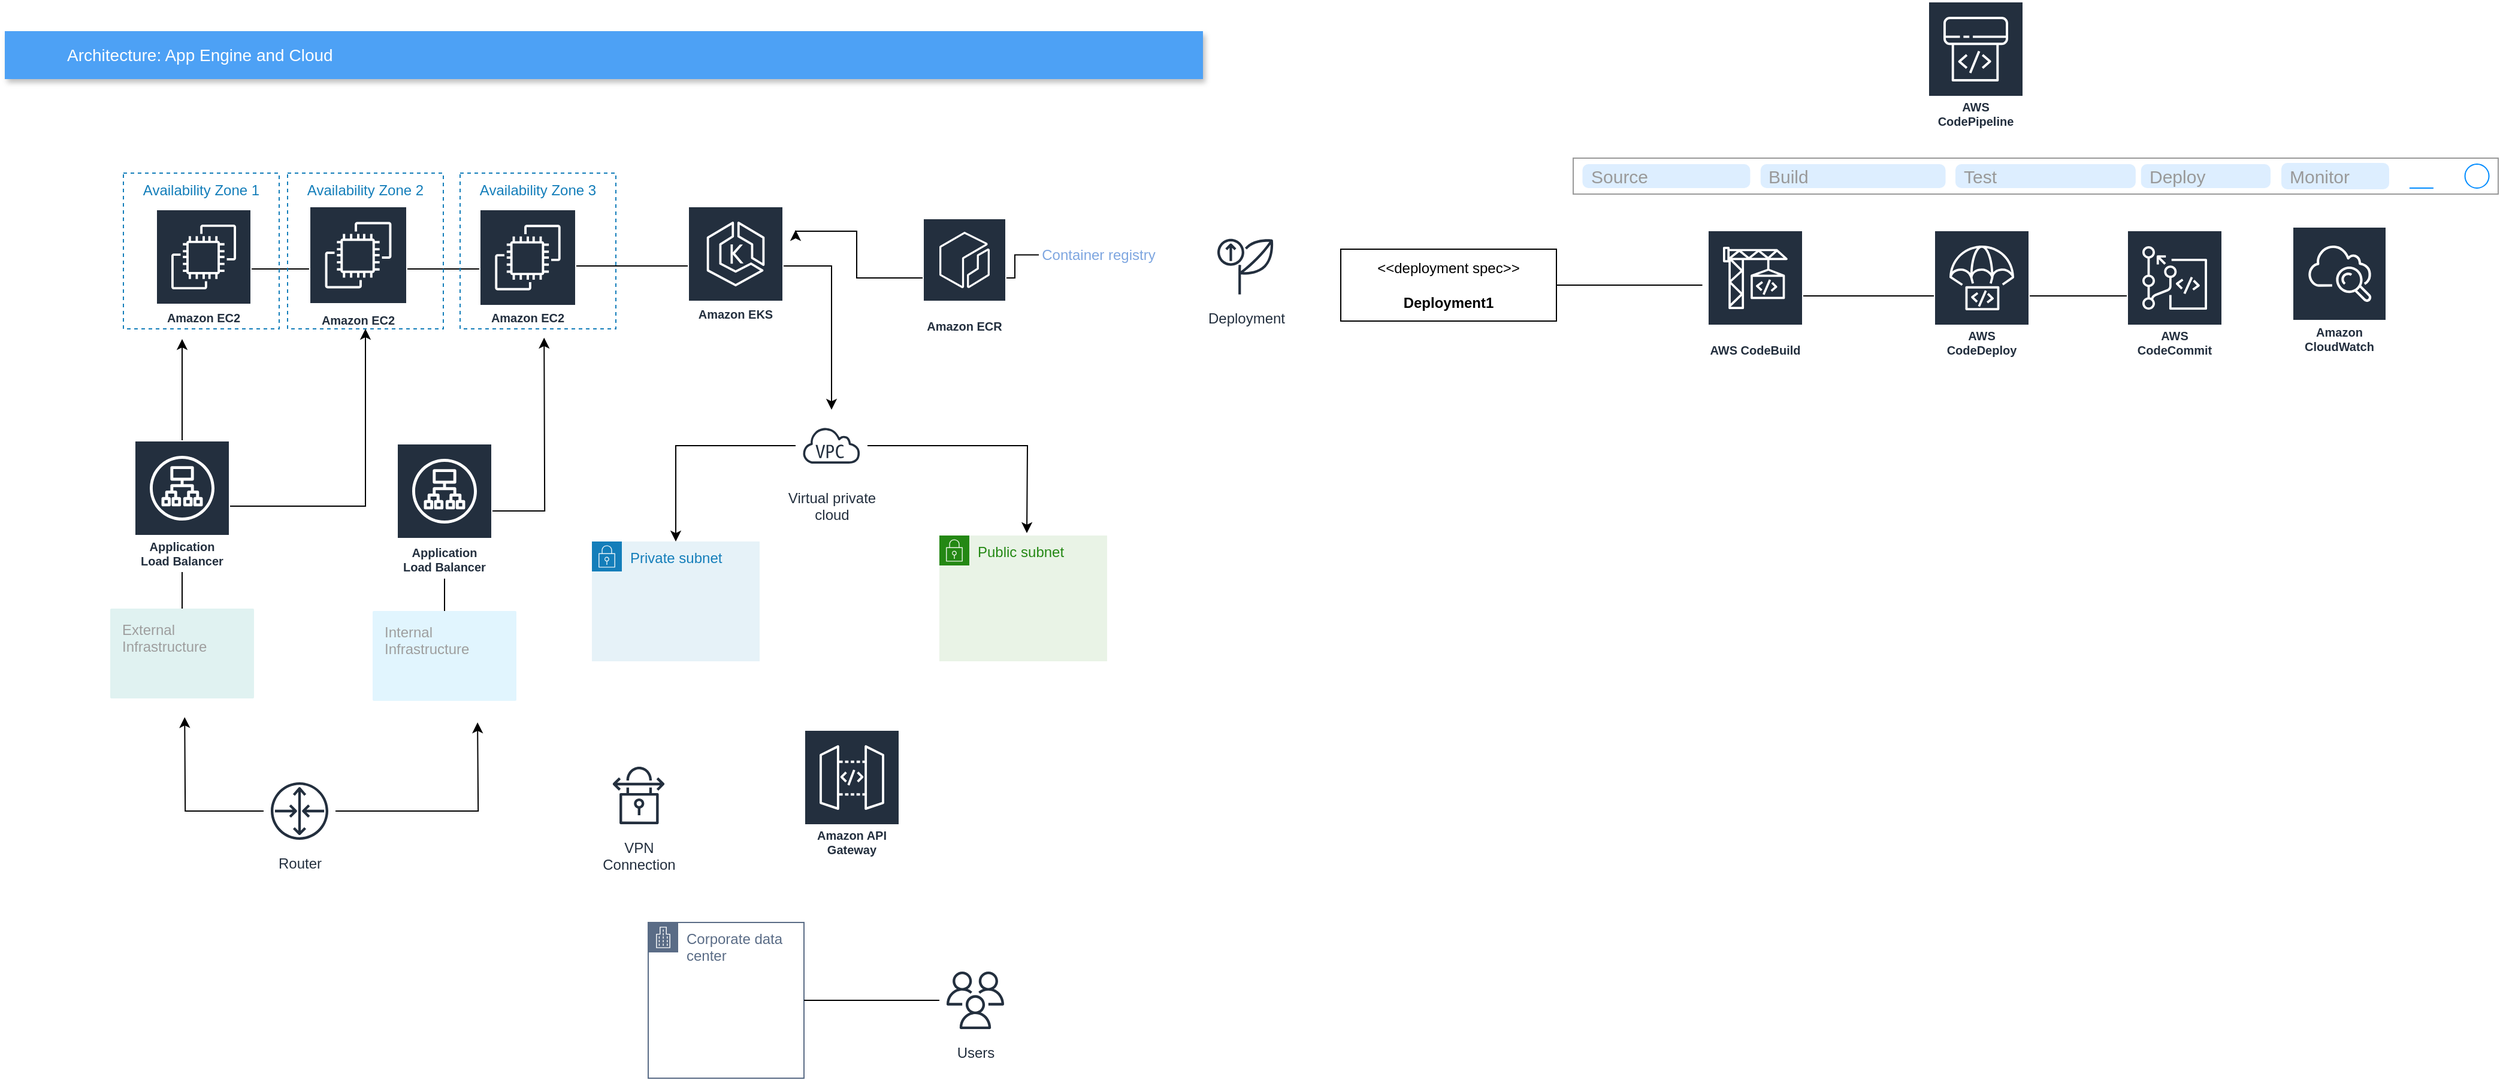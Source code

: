 <mxfile version="21.8.0" type="github">
  <diagram name="Página-1" id="-G6HyV3yGPQi0sT3C72R">
    <mxGraphModel dx="1735" dy="1042" grid="0" gridSize="10" guides="1" tooltips="1" connect="1" arrows="1" fold="1" page="0" pageScale="1" pageWidth="827" pageHeight="1169" math="0" shadow="0">
      <root>
        <mxCell id="0" />
        <mxCell id="1" parent="0" />
        <mxCell id="4Z-XGVY02SAJlw-tBftJ-7" style="edgeStyle=orthogonalEdgeStyle;rounded=0;orthogonalLoop=1;jettySize=auto;html=1;" edge="1" parent="1" source="4Z-XGVY02SAJlw-tBftJ-1" target="4Z-XGVY02SAJlw-tBftJ-3">
          <mxGeometry relative="1" as="geometry" />
        </mxCell>
        <mxCell id="4Z-XGVY02SAJlw-tBftJ-15" value="" style="edgeStyle=orthogonalEdgeStyle;rounded=0;orthogonalLoop=1;jettySize=auto;html=1;endArrow=none;endFill=0;" edge="1" parent="1" source="4Z-XGVY02SAJlw-tBftJ-1" target="4Z-XGVY02SAJlw-tBftJ-14">
          <mxGeometry relative="1" as="geometry">
            <Array as="points">
              <mxPoint x="322" y="160" />
              <mxPoint x="322" y="160" />
            </Array>
          </mxGeometry>
        </mxCell>
        <mxCell id="4Z-XGVY02SAJlw-tBftJ-1" value="Amazon EKS" style="sketch=0;outlineConnect=0;fontColor=#232F3E;gradientColor=none;strokeColor=#ffffff;fillColor=#232F3E;dashed=0;verticalLabelPosition=middle;verticalAlign=bottom;align=center;html=1;whiteSpace=wrap;fontSize=10;fontStyle=1;spacing=3;shape=mxgraph.aws4.productIcon;prIcon=mxgraph.aws4.eks;" vertex="1" parent="1">
          <mxGeometry x="350" y="110" width="80" height="100" as="geometry" />
        </mxCell>
        <mxCell id="4Z-XGVY02SAJlw-tBftJ-8" style="edgeStyle=orthogonalEdgeStyle;rounded=0;orthogonalLoop=1;jettySize=auto;html=1;" edge="1" parent="1" source="4Z-XGVY02SAJlw-tBftJ-2">
          <mxGeometry relative="1" as="geometry">
            <mxPoint x="440" y="130" as="targetPoint" />
            <Array as="points">
              <mxPoint x="491" y="170" />
              <mxPoint x="491" y="131" />
            </Array>
          </mxGeometry>
        </mxCell>
        <mxCell id="4Z-XGVY02SAJlw-tBftJ-2" value="Amazon ECR" style="sketch=0;outlineConnect=0;fontColor=#232F3E;gradientColor=none;strokeColor=#ffffff;fillColor=#232F3E;dashed=0;verticalLabelPosition=middle;verticalAlign=bottom;align=center;html=1;whiteSpace=wrap;fontSize=10;fontStyle=1;spacing=3;shape=mxgraph.aws4.productIcon;prIcon=mxgraph.aws4.ecr;" vertex="1" parent="1">
          <mxGeometry x="546" y="120" width="70" height="100" as="geometry" />
        </mxCell>
        <mxCell id="4Z-XGVY02SAJlw-tBftJ-9" style="edgeStyle=orthogonalEdgeStyle;rounded=0;orthogonalLoop=1;jettySize=auto;html=1;entryX=0.5;entryY=0;entryDx=0;entryDy=0;" edge="1" parent="1" source="4Z-XGVY02SAJlw-tBftJ-3" target="4Z-XGVY02SAJlw-tBftJ-5">
          <mxGeometry relative="1" as="geometry" />
        </mxCell>
        <mxCell id="4Z-XGVY02SAJlw-tBftJ-10" style="edgeStyle=orthogonalEdgeStyle;rounded=0;orthogonalLoop=1;jettySize=auto;html=1;" edge="1" parent="1" source="4Z-XGVY02SAJlw-tBftJ-3">
          <mxGeometry relative="1" as="geometry">
            <mxPoint x="633" y="383" as="targetPoint" />
          </mxGeometry>
        </mxCell>
        <mxCell id="4Z-XGVY02SAJlw-tBftJ-3" value="Virtual private&#xa;cloud" style="sketch=0;outlineConnect=0;fontColor=#232F3E;gradientColor=none;strokeColor=#232F3E;fillColor=#ffffff;dashed=0;verticalLabelPosition=bottom;verticalAlign=top;align=center;html=1;fontSize=12;fontStyle=0;aspect=fixed;shape=mxgraph.aws4.resourceIcon;resIcon=mxgraph.aws4.virtual_private_cloud;" vertex="1" parent="1">
          <mxGeometry x="440" y="280" width="60" height="60" as="geometry" />
        </mxCell>
        <mxCell id="4Z-XGVY02SAJlw-tBftJ-5" value="Private subnet" style="points=[[0,0],[0.25,0],[0.5,0],[0.75,0],[1,0],[1,0.25],[1,0.5],[1,0.75],[1,1],[0.75,1],[0.5,1],[0.25,1],[0,1],[0,0.75],[0,0.5],[0,0.25]];outlineConnect=0;gradientColor=none;html=1;whiteSpace=wrap;fontSize=12;fontStyle=0;container=1;pointerEvents=0;collapsible=0;recursiveResize=0;shape=mxgraph.aws4.group;grIcon=mxgraph.aws4.group_security_group;grStroke=0;strokeColor=#147EBA;fillColor=#E6F2F8;verticalAlign=top;align=left;spacingLeft=30;fontColor=#147EBA;dashed=0;" vertex="1" parent="1">
          <mxGeometry x="270" y="390" width="140" height="100" as="geometry" />
        </mxCell>
        <mxCell id="4Z-XGVY02SAJlw-tBftJ-6" value="Public subnet" style="points=[[0,0],[0.25,0],[0.5,0],[0.75,0],[1,0],[1,0.25],[1,0.5],[1,0.75],[1,1],[0.75,1],[0.5,1],[0.25,1],[0,1],[0,0.75],[0,0.5],[0,0.25]];outlineConnect=0;gradientColor=none;html=1;whiteSpace=wrap;fontSize=12;fontStyle=0;container=1;pointerEvents=0;collapsible=0;recursiveResize=0;shape=mxgraph.aws4.group;grIcon=mxgraph.aws4.group_security_group;grStroke=0;strokeColor=#248814;fillColor=#E9F3E6;verticalAlign=top;align=left;spacingLeft=30;fontColor=#248814;dashed=0;" vertex="1" parent="1">
          <mxGeometry x="560" y="385" width="140" height="105" as="geometry" />
        </mxCell>
        <mxCell id="4Z-XGVY02SAJlw-tBftJ-13" value="Amazon EC2" style="sketch=0;outlineConnect=0;fontColor=#232F3E;gradientColor=none;strokeColor=#ffffff;fillColor=#232F3E;dashed=0;verticalLabelPosition=middle;verticalAlign=bottom;align=center;html=1;whiteSpace=wrap;fontSize=10;fontStyle=1;spacing=3;shape=mxgraph.aws4.productIcon;prIcon=mxgraph.aws4.ec2;" vertex="1" parent="1">
          <mxGeometry x="34" y="110" width="82" height="105" as="geometry" />
        </mxCell>
        <mxCell id="4Z-XGVY02SAJlw-tBftJ-16" value="" style="edgeStyle=orthogonalEdgeStyle;rounded=0;orthogonalLoop=1;jettySize=auto;html=1;endArrow=none;endFill=0;" edge="1" parent="1" source="4Z-XGVY02SAJlw-tBftJ-14" target="4Z-XGVY02SAJlw-tBftJ-13">
          <mxGeometry relative="1" as="geometry" />
        </mxCell>
        <mxCell id="4Z-XGVY02SAJlw-tBftJ-14" value="Amazon EC2" style="sketch=0;outlineConnect=0;fontColor=#232F3E;gradientColor=none;strokeColor=#ffffff;fillColor=#232F3E;dashed=0;verticalLabelPosition=middle;verticalAlign=bottom;align=center;html=1;whiteSpace=wrap;fontSize=10;fontStyle=1;spacing=3;shape=mxgraph.aws4.productIcon;prIcon=mxgraph.aws4.ec2;" vertex="1" parent="1">
          <mxGeometry x="176" y="112.5" width="81" height="100" as="geometry" />
        </mxCell>
        <mxCell id="4Z-XGVY02SAJlw-tBftJ-19" value="" style="edgeStyle=orthogonalEdgeStyle;rounded=0;orthogonalLoop=1;jettySize=auto;html=1;endArrow=none;endFill=0;" edge="1" parent="1" source="4Z-XGVY02SAJlw-tBftJ-18" target="4Z-XGVY02SAJlw-tBftJ-13">
          <mxGeometry relative="1" as="geometry" />
        </mxCell>
        <mxCell id="4Z-XGVY02SAJlw-tBftJ-18" value="Amazon EC2" style="sketch=0;outlineConnect=0;fontColor=#232F3E;gradientColor=none;strokeColor=#ffffff;fillColor=#232F3E;dashed=0;verticalLabelPosition=middle;verticalAlign=bottom;align=center;html=1;whiteSpace=wrap;fontSize=10;fontStyle=1;spacing=3;shape=mxgraph.aws4.productIcon;prIcon=mxgraph.aws4.ec2;" vertex="1" parent="1">
          <mxGeometry x="-94" y="112.5" width="80" height="100" as="geometry" />
        </mxCell>
        <mxCell id="4Z-XGVY02SAJlw-tBftJ-20" value="Availability Zone 1" style="fillColor=none;strokeColor=#147EBA;dashed=1;verticalAlign=top;fontStyle=0;fontColor=#147EBA;whiteSpace=wrap;html=1;" vertex="1" parent="1">
          <mxGeometry x="-121" y="82.5" width="130" height="130" as="geometry" />
        </mxCell>
        <mxCell id="4Z-XGVY02SAJlw-tBftJ-21" value="Availability Zone 2" style="fillColor=none;strokeColor=#147EBA;dashed=1;verticalAlign=top;fontStyle=0;fontColor=#147EBA;whiteSpace=wrap;html=1;" vertex="1" parent="1">
          <mxGeometry x="16" y="82.5" width="130" height="130" as="geometry" />
        </mxCell>
        <mxCell id="4Z-XGVY02SAJlw-tBftJ-22" value="Availability Zone 3" style="fillColor=none;strokeColor=#147EBA;dashed=1;verticalAlign=top;fontStyle=0;fontColor=#147EBA;whiteSpace=wrap;html=1;" vertex="1" parent="1">
          <mxGeometry x="160" y="82.5" width="130" height="130" as="geometry" />
        </mxCell>
        <mxCell id="4Z-XGVY02SAJlw-tBftJ-23" value="Architecture: App Engine and Cloud&amp;nbsp;" style="fillColor=#4DA1F5;strokeColor=none;shadow=1;gradientColor=none;fontSize=14;align=left;spacingLeft=50;fontColor=#ffffff;whiteSpace=wrap;html=1;" vertex="1" parent="1">
          <mxGeometry x="-220" y="-36" width="1000" height="40" as="geometry" />
        </mxCell>
        <mxCell id="4Z-XGVY02SAJlw-tBftJ-27" style="edgeStyle=orthogonalEdgeStyle;rounded=0;orthogonalLoop=1;jettySize=auto;html=1;" edge="1" parent="1" source="4Z-XGVY02SAJlw-tBftJ-24">
          <mxGeometry relative="1" as="geometry">
            <mxPoint x="230.115" y="219.903" as="targetPoint" />
          </mxGeometry>
        </mxCell>
        <mxCell id="4Z-XGVY02SAJlw-tBftJ-24" value="Application Load Balancer" style="sketch=0;outlineConnect=0;fontColor=#232F3E;gradientColor=none;strokeColor=#ffffff;fillColor=#232F3E;dashed=0;verticalLabelPosition=middle;verticalAlign=bottom;align=center;html=1;whiteSpace=wrap;fontSize=10;fontStyle=1;spacing=3;shape=mxgraph.aws4.productIcon;prIcon=mxgraph.aws4.application_load_balancer;" vertex="1" parent="1">
          <mxGeometry x="107" y="308" width="80" height="113" as="geometry" />
        </mxCell>
        <mxCell id="4Z-XGVY02SAJlw-tBftJ-30" style="edgeStyle=orthogonalEdgeStyle;rounded=0;orthogonalLoop=1;jettySize=auto;html=1;" edge="1" parent="1" source="4Z-XGVY02SAJlw-tBftJ-29">
          <mxGeometry relative="1" as="geometry">
            <mxPoint x="-72" y="221.014" as="targetPoint" />
          </mxGeometry>
        </mxCell>
        <mxCell id="4Z-XGVY02SAJlw-tBftJ-32" value="" style="edgeStyle=orthogonalEdgeStyle;rounded=0;orthogonalLoop=1;jettySize=auto;html=1;endArrow=none;endFill=0;" edge="1" parent="1" source="4Z-XGVY02SAJlw-tBftJ-29" target="4Z-XGVY02SAJlw-tBftJ-31">
          <mxGeometry relative="1" as="geometry" />
        </mxCell>
        <mxCell id="4Z-XGVY02SAJlw-tBftJ-35" style="edgeStyle=orthogonalEdgeStyle;rounded=0;orthogonalLoop=1;jettySize=auto;html=1;" edge="1" parent="1" source="4Z-XGVY02SAJlw-tBftJ-29" target="4Z-XGVY02SAJlw-tBftJ-21">
          <mxGeometry relative="1" as="geometry" />
        </mxCell>
        <mxCell id="4Z-XGVY02SAJlw-tBftJ-29" value="Application Load Balancer" style="sketch=0;outlineConnect=0;fontColor=#232F3E;gradientColor=none;strokeColor=#ffffff;fillColor=#232F3E;dashed=0;verticalLabelPosition=middle;verticalAlign=bottom;align=center;html=1;whiteSpace=wrap;fontSize=10;fontStyle=1;spacing=3;shape=mxgraph.aws4.productIcon;prIcon=mxgraph.aws4.application_load_balancer;" vertex="1" parent="1">
          <mxGeometry x="-112" y="305.5" width="80" height="110" as="geometry" />
        </mxCell>
        <mxCell id="4Z-XGVY02SAJlw-tBftJ-31" value="External&lt;br&gt;Infrastructure&lt;br&gt;" style="sketch=0;points=[[0,0,0],[0.25,0,0],[0.5,0,0],[0.75,0,0],[1,0,0],[1,0.25,0],[1,0.5,0],[1,0.75,0],[1,1,0],[0.75,1,0],[0.5,1,0],[0.25,1,0],[0,1,0],[0,0.75,0],[0,0.5,0],[0,0.25,0]];rounded=1;absoluteArcSize=1;arcSize=2;html=1;strokeColor=none;gradientColor=none;shadow=0;dashed=0;fontSize=12;fontColor=#9E9E9E;align=left;verticalAlign=top;spacing=10;spacingTop=-4;whiteSpace=wrap;fillColor=#E0F2F1;" vertex="1" parent="1">
          <mxGeometry x="-132" y="446" width="120" height="75" as="geometry" />
        </mxCell>
        <mxCell id="4Z-XGVY02SAJlw-tBftJ-34" value="" style="edgeStyle=orthogonalEdgeStyle;rounded=0;orthogonalLoop=1;jettySize=auto;html=1;endArrow=none;endFill=0;" edge="1" parent="1" source="4Z-XGVY02SAJlw-tBftJ-33" target="4Z-XGVY02SAJlw-tBftJ-24">
          <mxGeometry relative="1" as="geometry" />
        </mxCell>
        <mxCell id="4Z-XGVY02SAJlw-tBftJ-33" value="Internal&lt;br&gt;Infrastructure&lt;br&gt;" style="sketch=0;points=[[0,0,0],[0.25,0,0],[0.5,0,0],[0.75,0,0],[1,0,0],[1,0.25,0],[1,0.5,0],[1,0.75,0],[1,1,0],[0.75,1,0],[0.5,1,0],[0.25,1,0],[0,1,0],[0,0.75,0],[0,0.5,0],[0,0.25,0]];rounded=1;absoluteArcSize=1;arcSize=2;html=1;strokeColor=none;gradientColor=none;shadow=0;dashed=0;fontSize=12;fontColor=#9E9E9E;align=left;verticalAlign=top;spacing=10;spacingTop=-4;whiteSpace=wrap;fillColor=#E1F5FE;" vertex="1" parent="1">
          <mxGeometry x="87" y="448" width="120" height="75" as="geometry" />
        </mxCell>
        <mxCell id="4Z-XGVY02SAJlw-tBftJ-37" style="edgeStyle=orthogonalEdgeStyle;rounded=0;orthogonalLoop=1;jettySize=auto;html=1;" edge="1" parent="1" source="4Z-XGVY02SAJlw-tBftJ-36">
          <mxGeometry relative="1" as="geometry">
            <mxPoint x="-69.885" y="536.57" as="targetPoint" />
          </mxGeometry>
        </mxCell>
        <mxCell id="4Z-XGVY02SAJlw-tBftJ-38" style="edgeStyle=orthogonalEdgeStyle;rounded=0;orthogonalLoop=1;jettySize=auto;html=1;" edge="1" parent="1" source="4Z-XGVY02SAJlw-tBftJ-36">
          <mxGeometry relative="1" as="geometry">
            <mxPoint x="174.559" y="541.014" as="targetPoint" />
          </mxGeometry>
        </mxCell>
        <mxCell id="4Z-XGVY02SAJlw-tBftJ-36" value="Router" style="sketch=0;outlineConnect=0;fontColor=#232F3E;gradientColor=none;strokeColor=#232F3E;fillColor=#ffffff;dashed=0;verticalLabelPosition=bottom;verticalAlign=top;align=center;html=1;fontSize=12;fontStyle=0;aspect=fixed;shape=mxgraph.aws4.resourceIcon;resIcon=mxgraph.aws4.router;" vertex="1" parent="1">
          <mxGeometry x="-4" y="585" width="60" height="60" as="geometry" />
        </mxCell>
        <mxCell id="4Z-XGVY02SAJlw-tBftJ-44" value="" style="edgeStyle=orthogonalEdgeStyle;rounded=0;orthogonalLoop=1;jettySize=auto;html=1;endArrow=none;endFill=0;" edge="1" parent="1" source="4Z-XGVY02SAJlw-tBftJ-43" target="4Z-XGVY02SAJlw-tBftJ-2">
          <mxGeometry relative="1" as="geometry" />
        </mxCell>
        <mxCell id="4Z-XGVY02SAJlw-tBftJ-43" value="Container registry" style="text;strokeColor=none;align=center;fillColor=none;html=1;verticalAlign=middle;whiteSpace=wrap;rounded=0;fontColor=#7EA6E0;" vertex="1" parent="1">
          <mxGeometry x="643" y="135" width="100" height="31.5" as="geometry" />
        </mxCell>
        <mxCell id="4Z-XGVY02SAJlw-tBftJ-52" value="Deployment" style="sketch=0;outlineConnect=0;fontColor=#232F3E;gradientColor=none;strokeColor=#232F3E;fillColor=#ffffff;dashed=0;verticalLabelPosition=bottom;verticalAlign=top;align=center;html=1;fontSize=12;fontStyle=0;aspect=fixed;shape=mxgraph.aws4.resourceIcon;resIcon=mxgraph.aws4.deployment;" vertex="1" parent="1">
          <mxGeometry x="786" y="130" width="60" height="60" as="geometry" />
        </mxCell>
        <mxCell id="4Z-XGVY02SAJlw-tBftJ-55" style="edgeStyle=orthogonalEdgeStyle;rounded=0;orthogonalLoop=1;jettySize=auto;html=1;endArrow=none;endFill=0;" edge="1" parent="1" source="4Z-XGVY02SAJlw-tBftJ-54">
          <mxGeometry relative="1" as="geometry">
            <mxPoint x="1196.781" y="176" as="targetPoint" />
          </mxGeometry>
        </mxCell>
        <mxCell id="4Z-XGVY02SAJlw-tBftJ-54" value="&amp;lt;&amp;lt;deployment spec&amp;gt;&amp;gt;&lt;br&gt;&lt;br&gt;&lt;b&gt;Deployment1&lt;/b&gt;" style="html=1;align=center;verticalAlign=middle;dashed=0;whiteSpace=wrap;" vertex="1" parent="1">
          <mxGeometry x="895" y="146" width="180" height="60" as="geometry" />
        </mxCell>
        <mxCell id="4Z-XGVY02SAJlw-tBftJ-87" style="edgeStyle=orthogonalEdgeStyle;rounded=0;orthogonalLoop=1;jettySize=auto;html=1;endArrow=none;endFill=0;" edge="1" parent="1" source="4Z-XGVY02SAJlw-tBftJ-57" target="4Z-XGVY02SAJlw-tBftJ-58">
          <mxGeometry relative="1" as="geometry" />
        </mxCell>
        <mxCell id="4Z-XGVY02SAJlw-tBftJ-57" value="AWS CodeBuild" style="sketch=0;outlineConnect=0;fontColor=#232F3E;gradientColor=none;strokeColor=#ffffff;fillColor=#232F3E;dashed=0;verticalLabelPosition=middle;verticalAlign=bottom;align=center;html=1;whiteSpace=wrap;fontSize=10;fontStyle=1;spacing=3;shape=mxgraph.aws4.productIcon;prIcon=mxgraph.aws4.codebuild;" vertex="1" parent="1">
          <mxGeometry x="1201" y="130" width="80" height="110" as="geometry" />
        </mxCell>
        <mxCell id="4Z-XGVY02SAJlw-tBftJ-58" value="AWS CodeDeploy" style="sketch=0;outlineConnect=0;fontColor=#232F3E;gradientColor=none;strokeColor=#ffffff;fillColor=#232F3E;dashed=0;verticalLabelPosition=middle;verticalAlign=bottom;align=center;html=1;whiteSpace=wrap;fontSize=10;fontStyle=1;spacing=3;shape=mxgraph.aws4.productIcon;prIcon=mxgraph.aws4.codedeploy;" vertex="1" parent="1">
          <mxGeometry x="1390" y="130" width="80" height="110" as="geometry" />
        </mxCell>
        <mxCell id="4Z-XGVY02SAJlw-tBftJ-88" style="edgeStyle=orthogonalEdgeStyle;rounded=0;orthogonalLoop=1;jettySize=auto;html=1;endArrow=none;endFill=0;" edge="1" parent="1" source="4Z-XGVY02SAJlw-tBftJ-62" target="4Z-XGVY02SAJlw-tBftJ-58">
          <mxGeometry relative="1" as="geometry" />
        </mxCell>
        <mxCell id="4Z-XGVY02SAJlw-tBftJ-62" value="AWS CodeCommit" style="sketch=0;outlineConnect=0;fontColor=#232F3E;gradientColor=none;strokeColor=#ffffff;fillColor=#232F3E;dashed=0;verticalLabelPosition=middle;verticalAlign=bottom;align=center;html=1;whiteSpace=wrap;fontSize=10;fontStyle=1;spacing=3;shape=mxgraph.aws4.productIcon;prIcon=mxgraph.aws4.codecommit;" vertex="1" parent="1">
          <mxGeometry x="1551" y="130" width="80" height="110" as="geometry" />
        </mxCell>
        <mxCell id="4Z-XGVY02SAJlw-tBftJ-65" value="" style="strokeWidth=1;shadow=0;dashed=0;align=center;html=1;shape=mxgraph.mockup.misc.rrect;rSize=0;strokeColor=#999999;fillColor=#ffffff;fontColor=#000000;" vertex="1" parent="1">
          <mxGeometry x="1089" y="70" width="772" height="30" as="geometry" />
        </mxCell>
        <mxCell id="4Z-XGVY02SAJlw-tBftJ-66" value="Source" style="strokeWidth=1;shadow=0;dashed=0;align=center;html=1;shape=mxgraph.mockup.misc.rrect;rSize=5;strokeColor=none;fontSize=15;fontColor=#999999;fillColor=#ddeeff;align=left;spacingLeft=5;whiteSpace=wrap;" vertex="1" parent="4Z-XGVY02SAJlw-tBftJ-65">
          <mxGeometry x="7.72" y="5" width="139.978" height="20" as="geometry" />
        </mxCell>
        <mxCell id="4Z-XGVY02SAJlw-tBftJ-67" value="Build" style="strokeWidth=1;shadow=0;dashed=0;align=center;html=1;shape=mxgraph.mockup.misc.rrect;rSize=5;strokeColor=none;fontSize=15;fontColor=#999999;fillColor=#ddeeff;align=left;spacingLeft=5;whiteSpace=wrap;" vertex="1" parent="4Z-XGVY02SAJlw-tBftJ-65">
          <mxGeometry x="156.386" y="5" width="154.4" height="20" as="geometry" />
        </mxCell>
        <mxCell id="4Z-XGVY02SAJlw-tBftJ-68" value="Test" style="strokeWidth=1;shadow=0;dashed=0;align=center;html=1;shape=mxgraph.mockup.misc.rrect;rSize=5;strokeColor=none;fontSize=15;fontColor=#999999;fillColor=#ddeeff;align=left;spacingLeft=5;whiteSpace=wrap;" vertex="1" parent="4Z-XGVY02SAJlw-tBftJ-65">
          <mxGeometry x="318.978" y="5" width="150.451" height="20" as="geometry" />
        </mxCell>
        <mxCell id="4Z-XGVY02SAJlw-tBftJ-69" value="" style="strokeWidth=1;shadow=0;dashed=0;align=center;html=1;shape=mxgraph.mockup.misc.anchor;" vertex="1" parent="4Z-XGVY02SAJlw-tBftJ-65">
          <mxGeometry x="764.28" y="15" as="geometry" />
        </mxCell>
        <mxCell id="4Z-XGVY02SAJlw-tBftJ-70" value="" style="shape=ellipse;fillColor=none;strokeColor=#008cff;resizable=0;html=1;fontColor=#97D077;" vertex="1" parent="4Z-XGVY02SAJlw-tBftJ-69">
          <mxGeometry x="-20" y="-10" width="20" height="20" as="geometry" />
        </mxCell>
        <mxCell id="4Z-XGVY02SAJlw-tBftJ-71" value="" style="strokeWidth=1;shadow=0;dashed=0;align=center;html=1;shape=mxgraph.mockup.misc.anchor;" vertex="1" parent="4Z-XGVY02SAJlw-tBftJ-65">
          <mxGeometry x="717.96" y="15" as="geometry" />
        </mxCell>
        <mxCell id="4Z-XGVY02SAJlw-tBftJ-72" value="" style="shape=line;strokeColor=#008cff;resizable=0;" vertex="1" parent="4Z-XGVY02SAJlw-tBftJ-71">
          <mxGeometry x="-20" y="5" width="20" height="10" as="geometry" />
        </mxCell>
        <mxCell id="4Z-XGVY02SAJlw-tBftJ-74" value="Deploy" style="strokeWidth=1;shadow=0;dashed=0;align=center;html=1;shape=mxgraph.mockup.misc.rrect;rSize=5;strokeColor=none;fontSize=15;fontColor=#999999;fillColor=#ddeeff;align=left;spacingLeft=5;whiteSpace=wrap;" vertex="1" parent="4Z-XGVY02SAJlw-tBftJ-65">
          <mxGeometry x="473.88" y="5" width="108.12" height="20" as="geometry" />
        </mxCell>
        <mxCell id="4Z-XGVY02SAJlw-tBftJ-84" value="Monitor" style="strokeWidth=1;shadow=0;dashed=0;align=center;html=1;shape=mxgraph.mockup.misc.rrect;rSize=5;strokeColor=none;fontSize=15;fontColor=#999999;fillColor=#ddeeff;align=left;spacingLeft=5;whiteSpace=wrap;" vertex="1" parent="4Z-XGVY02SAJlw-tBftJ-65">
          <mxGeometry x="591" y="4" width="90" height="22" as="geometry" />
        </mxCell>
        <mxCell id="4Z-XGVY02SAJlw-tBftJ-89" value="AWS CodePipeline" style="sketch=0;outlineConnect=0;fontColor=#232F3E;gradientColor=none;strokeColor=#ffffff;fillColor=#232F3E;dashed=0;verticalLabelPosition=middle;verticalAlign=bottom;align=center;html=1;whiteSpace=wrap;fontSize=10;fontStyle=1;spacing=3;shape=mxgraph.aws4.productIcon;prIcon=mxgraph.aws4.codepipeline;" vertex="1" parent="1">
          <mxGeometry x="1385" y="-61" width="80" height="110" as="geometry" />
        </mxCell>
        <mxCell id="4Z-XGVY02SAJlw-tBftJ-90" value="Amazon CloudWatch" style="sketch=0;outlineConnect=0;fontColor=#232F3E;gradientColor=none;strokeColor=#ffffff;fillColor=#232F3E;dashed=0;verticalLabelPosition=middle;verticalAlign=bottom;align=center;html=1;whiteSpace=wrap;fontSize=10;fontStyle=1;spacing=3;shape=mxgraph.aws4.productIcon;prIcon=mxgraph.aws4.cloudwatch;" vertex="1" parent="1">
          <mxGeometry x="1689" y="127" width="79" height="110" as="geometry" />
        </mxCell>
        <mxCell id="4Z-XGVY02SAJlw-tBftJ-91" value="Amazon API Gateway" style="sketch=0;outlineConnect=0;fontColor=#232F3E;gradientColor=none;strokeColor=#ffffff;fillColor=#232F3E;dashed=0;verticalLabelPosition=middle;verticalAlign=bottom;align=center;html=1;whiteSpace=wrap;fontSize=10;fontStyle=1;spacing=3;shape=mxgraph.aws4.productIcon;prIcon=mxgraph.aws4.api_gateway;" vertex="1" parent="1">
          <mxGeometry x="447" y="547" width="80" height="110" as="geometry" />
        </mxCell>
        <mxCell id="4Z-XGVY02SAJlw-tBftJ-92" value="Corporate data center" style="points=[[0,0],[0.25,0],[0.5,0],[0.75,0],[1,0],[1,0.25],[1,0.5],[1,0.75],[1,1],[0.75,1],[0.5,1],[0.25,1],[0,1],[0,0.75],[0,0.5],[0,0.25]];outlineConnect=0;gradientColor=none;html=1;whiteSpace=wrap;fontSize=12;fontStyle=0;container=1;pointerEvents=0;collapsible=0;recursiveResize=0;shape=mxgraph.aws4.group;grIcon=mxgraph.aws4.group_corporate_data_center;strokeColor=#5A6C86;fillColor=none;verticalAlign=top;align=left;spacingLeft=30;fontColor=#5A6C86;dashed=0;" vertex="1" parent="1">
          <mxGeometry x="317" y="708" width="130" height="130" as="geometry" />
        </mxCell>
        <mxCell id="4Z-XGVY02SAJlw-tBftJ-94" style="edgeStyle=orthogonalEdgeStyle;rounded=0;orthogonalLoop=1;jettySize=auto;html=1;endArrow=none;endFill=0;" edge="1" parent="1" source="4Z-XGVY02SAJlw-tBftJ-93" target="4Z-XGVY02SAJlw-tBftJ-92">
          <mxGeometry relative="1" as="geometry" />
        </mxCell>
        <mxCell id="4Z-XGVY02SAJlw-tBftJ-93" value="Users" style="sketch=0;outlineConnect=0;fontColor=#232F3E;gradientColor=none;strokeColor=#232F3E;fillColor=#ffffff;dashed=0;verticalLabelPosition=bottom;verticalAlign=top;align=center;html=1;fontSize=12;fontStyle=0;aspect=fixed;shape=mxgraph.aws4.resourceIcon;resIcon=mxgraph.aws4.users;" vertex="1" parent="1">
          <mxGeometry x="560" y="743" width="60" height="60" as="geometry" />
        </mxCell>
        <mxCell id="4Z-XGVY02SAJlw-tBftJ-95" value="VPN&#xa;Connection" style="sketch=0;outlineConnect=0;fontColor=#232F3E;gradientColor=none;strokeColor=#232F3E;fillColor=#ffffff;dashed=0;verticalLabelPosition=bottom;verticalAlign=top;align=center;html=1;fontSize=12;fontStyle=0;aspect=fixed;shape=mxgraph.aws4.resourceIcon;resIcon=mxgraph.aws4.vpn_connection;" vertex="1" parent="1">
          <mxGeometry x="279" y="572" width="60" height="60" as="geometry" />
        </mxCell>
      </root>
    </mxGraphModel>
  </diagram>
</mxfile>
